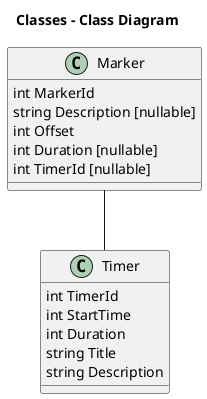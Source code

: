 @startuml

title Classes - Class Diagram


class Marker {
int MarkerId
string Description [nullable]
int Offset
int Duration [nullable]
int TimerId [nullable]
}

class Timer{
int TimerId
int StartTime
int Duration
string Title
string Description
}

Marker--Timer

@enduml


